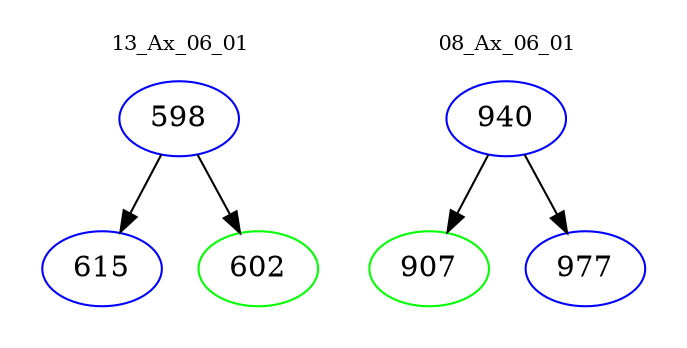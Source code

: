 digraph{
subgraph cluster_0 {
color = white
label = "13_Ax_06_01";
fontsize=10;
T0_598 [label="598", color="blue"]
T0_598 -> T0_615 [color="black"]
T0_615 [label="615", color="blue"]
T0_598 -> T0_602 [color="black"]
T0_602 [label="602", color="green"]
}
subgraph cluster_1 {
color = white
label = "08_Ax_06_01";
fontsize=10;
T1_940 [label="940", color="blue"]
T1_940 -> T1_907 [color="black"]
T1_907 [label="907", color="green"]
T1_940 -> T1_977 [color="black"]
T1_977 [label="977", color="blue"]
}
}
